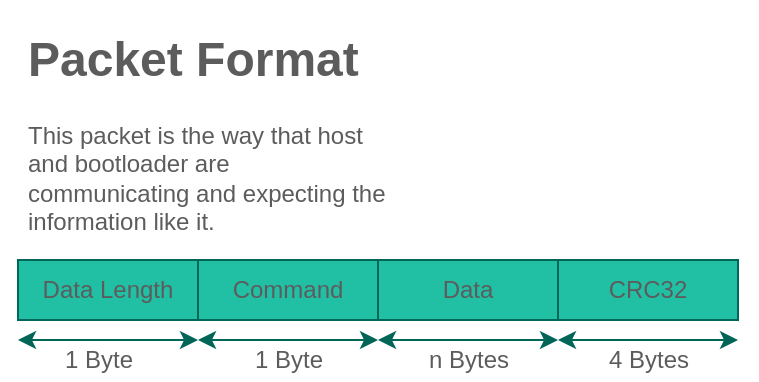 <mxfile version="17.4.2" type="device"><diagram id="kgpKYQtTHZ0yAKxKKP6v" name="Page-1"><mxGraphModel dx="819" dy="488" grid="1" gridSize="10" guides="1" tooltips="1" connect="1" arrows="1" fold="1" page="1" pageScale="1" pageWidth="850" pageHeight="1100" math="0" shadow="0"><root><mxCell id="0"/><mxCell id="1" parent="0"/><mxCell id="MO4kqmJXBYDs3y5doXGx-6" value="Data Length" style="rounded=0;whiteSpace=wrap;html=1;fillColor=#21C0A5;strokeColor=#006658;fontColor=#5C5C5C;" vertex="1" parent="1"><mxGeometry x="330" y="200" width="90" height="30" as="geometry"/></mxCell><mxCell id="MO4kqmJXBYDs3y5doXGx-7" value="Command" style="rounded=0;whiteSpace=wrap;html=1;fillColor=#21C0A5;strokeColor=#006658;fontColor=#5C5C5C;" vertex="1" parent="1"><mxGeometry x="420" y="200" width="90" height="30" as="geometry"/></mxCell><mxCell id="MO4kqmJXBYDs3y5doXGx-8" value="Data" style="rounded=0;whiteSpace=wrap;html=1;fillColor=#21C0A5;strokeColor=#006658;fontColor=#5C5C5C;" vertex="1" parent="1"><mxGeometry x="510" y="200" width="90" height="30" as="geometry"/></mxCell><mxCell id="MO4kqmJXBYDs3y5doXGx-9" value="CRC32" style="rounded=0;whiteSpace=wrap;html=1;fillColor=#21C0A5;strokeColor=#006658;fontColor=#5C5C5C;" vertex="1" parent="1"><mxGeometry x="600" y="200" width="90" height="30" as="geometry"/></mxCell><mxCell id="MO4kqmJXBYDs3y5doXGx-10" value="" style="endArrow=classic;startArrow=classic;html=1;rounded=0;strokeColor=#006658;fontColor=#5C5C5C;" edge="1" parent="1"><mxGeometry width="50" height="50" relative="1" as="geometry"><mxPoint x="330" y="240" as="sourcePoint"/><mxPoint x="420" y="240" as="targetPoint"/></mxGeometry></mxCell><mxCell id="MO4kqmJXBYDs3y5doXGx-11" value="" style="endArrow=classic;startArrow=classic;html=1;rounded=0;strokeColor=#006658;fontColor=#5C5C5C;" edge="1" parent="1"><mxGeometry width="50" height="50" relative="1" as="geometry"><mxPoint x="420" y="240" as="sourcePoint"/><mxPoint x="510" y="240" as="targetPoint"/></mxGeometry></mxCell><mxCell id="MO4kqmJXBYDs3y5doXGx-12" value="" style="endArrow=classic;startArrow=classic;html=1;rounded=0;strokeColor=#006658;fontColor=#5C5C5C;" edge="1" parent="1"><mxGeometry width="50" height="50" relative="1" as="geometry"><mxPoint x="510" y="240" as="sourcePoint"/><mxPoint x="600" y="240" as="targetPoint"/></mxGeometry></mxCell><mxCell id="MO4kqmJXBYDs3y5doXGx-13" value="" style="endArrow=classic;startArrow=classic;html=1;rounded=0;strokeColor=#006658;fontColor=#5C5C5C;" edge="1" parent="1"><mxGeometry width="50" height="50" relative="1" as="geometry"><mxPoint x="600" y="240" as="sourcePoint"/><mxPoint x="690" y="240" as="targetPoint"/></mxGeometry></mxCell><mxCell id="MO4kqmJXBYDs3y5doXGx-14" value="1 Byte" style="text;html=1;align=center;verticalAlign=middle;resizable=0;points=[];autosize=1;strokeColor=none;fillColor=none;fontColor=#5C5C5C;" vertex="1" parent="1"><mxGeometry x="345" y="240" width="50" height="20" as="geometry"/></mxCell><mxCell id="MO4kqmJXBYDs3y5doXGx-15" value="1 Byte" style="text;html=1;align=center;verticalAlign=middle;resizable=0;points=[];autosize=1;strokeColor=none;fillColor=none;fontColor=#5C5C5C;" vertex="1" parent="1"><mxGeometry x="440" y="240" width="50" height="20" as="geometry"/></mxCell><mxCell id="MO4kqmJXBYDs3y5doXGx-16" value="n Bytes" style="text;html=1;align=center;verticalAlign=middle;resizable=0;points=[];autosize=1;strokeColor=none;fillColor=none;fontColor=#5C5C5C;" vertex="1" parent="1"><mxGeometry x="525" y="240" width="60" height="20" as="geometry"/></mxCell><mxCell id="MO4kqmJXBYDs3y5doXGx-17" value="4 Bytes" style="text;html=1;align=center;verticalAlign=middle;resizable=0;points=[];autosize=1;strokeColor=none;fillColor=none;fontColor=#5C5C5C;" vertex="1" parent="1"><mxGeometry x="615" y="240" width="60" height="20" as="geometry"/></mxCell><mxCell id="MO4kqmJXBYDs3y5doXGx-19" value="&lt;h1&gt;Packet Format&lt;/h1&gt;&lt;p&gt;This packet is the way that host and bootloader are communicating and expecting the information like it.&lt;/p&gt;" style="text;html=1;strokeColor=none;fillColor=none;spacing=5;spacingTop=-20;whiteSpace=wrap;overflow=hidden;rounded=0;sketch=0;fontColor=#5C5C5C;" vertex="1" parent="1"><mxGeometry x="330" y="80" width="190" height="120" as="geometry"/></mxCell></root></mxGraphModel></diagram></mxfile>